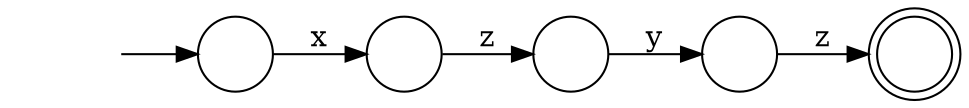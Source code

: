 digraph Automaton {
  rankdir = LR;
  0 [shape=circle,label=""];
  initial [shape=plaintext,label=""];
  initial -> 0
  0 -> 1 [label="x"]
  1 [shape=circle,label=""];
  1 -> 2 [label="z"]
  2 [shape=circle,label=""];
  2 -> 3 [label="y"]
  3 [shape=circle,label=""];
  3 -> 4 [label="z"]
  4 [shape=doublecircle,label=""];
}

